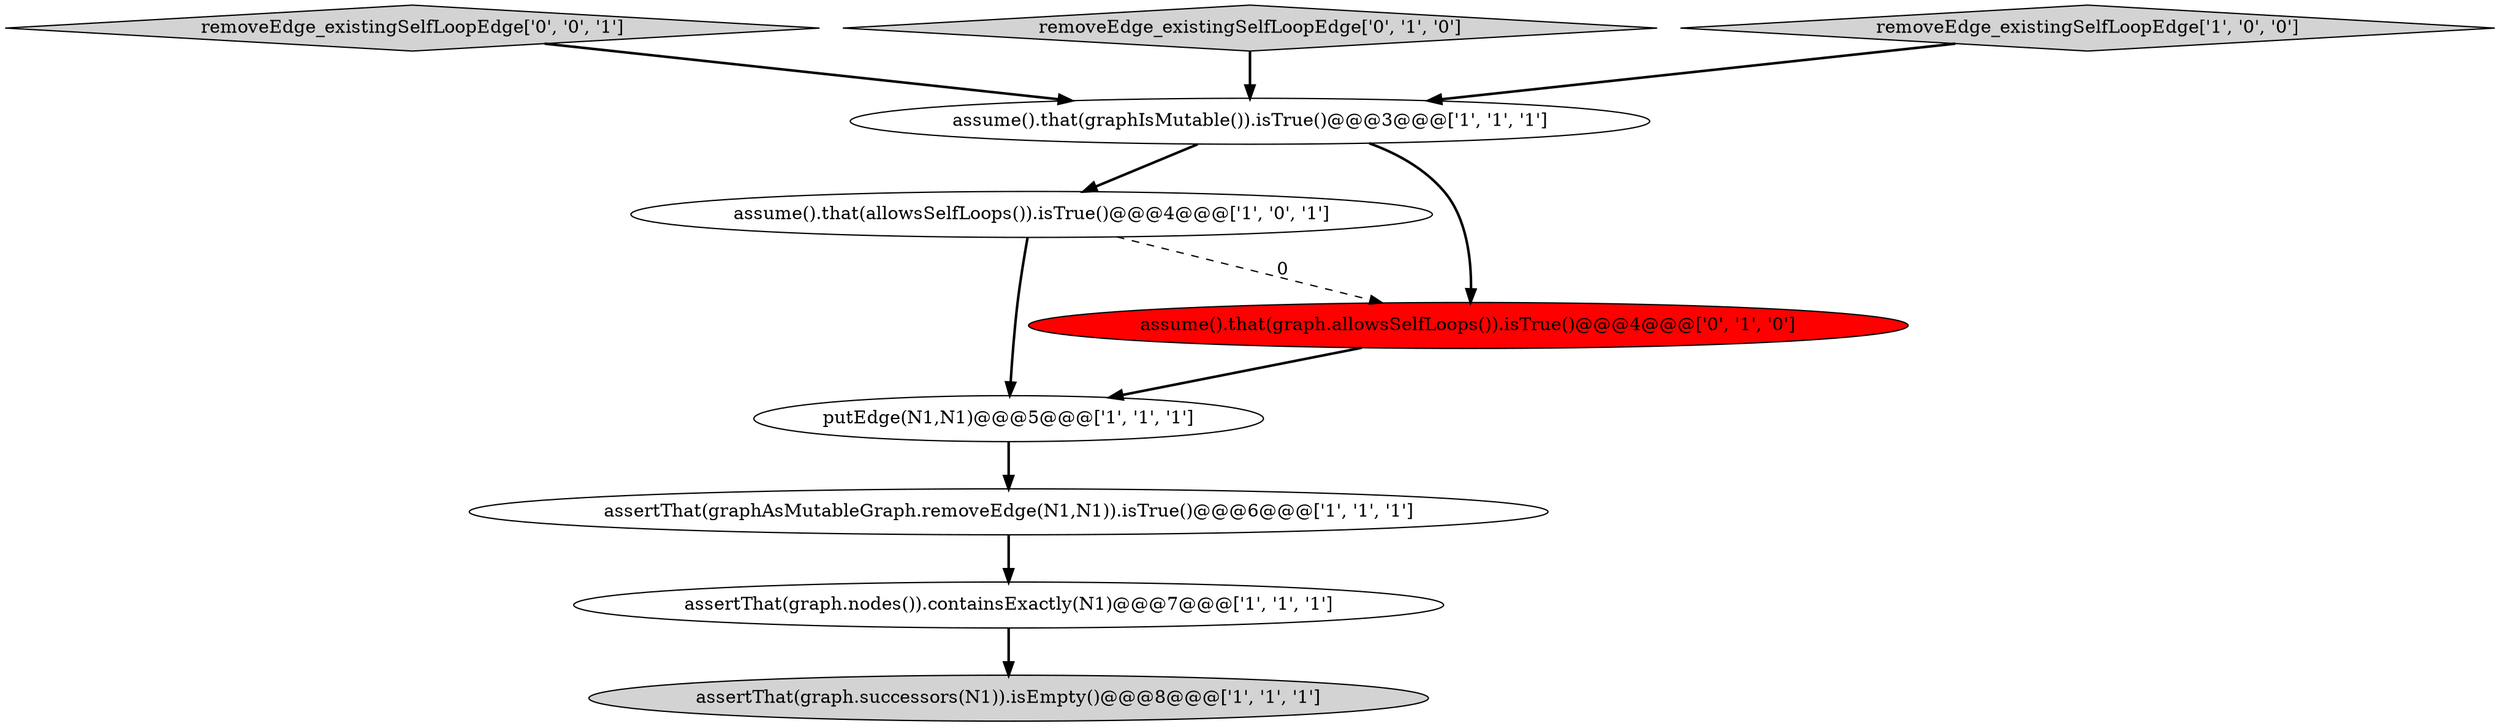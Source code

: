 digraph {
9 [style = filled, label = "removeEdge_existingSelfLoopEdge['0', '0', '1']", fillcolor = lightgray, shape = diamond image = "AAA0AAABBB3BBB"];
6 [style = filled, label = "assume().that(allowsSelfLoops()).isTrue()@@@4@@@['1', '0', '1']", fillcolor = white, shape = ellipse image = "AAA0AAABBB1BBB"];
7 [style = filled, label = "removeEdge_existingSelfLoopEdge['0', '1', '0']", fillcolor = lightgray, shape = diamond image = "AAA0AAABBB2BBB"];
2 [style = filled, label = "removeEdge_existingSelfLoopEdge['1', '0', '0']", fillcolor = lightgray, shape = diamond image = "AAA0AAABBB1BBB"];
3 [style = filled, label = "putEdge(N1,N1)@@@5@@@['1', '1', '1']", fillcolor = white, shape = ellipse image = "AAA0AAABBB1BBB"];
0 [style = filled, label = "assertThat(graphAsMutableGraph.removeEdge(N1,N1)).isTrue()@@@6@@@['1', '1', '1']", fillcolor = white, shape = ellipse image = "AAA0AAABBB1BBB"];
8 [style = filled, label = "assume().that(graph.allowsSelfLoops()).isTrue()@@@4@@@['0', '1', '0']", fillcolor = red, shape = ellipse image = "AAA1AAABBB2BBB"];
5 [style = filled, label = "assertThat(graph.nodes()).containsExactly(N1)@@@7@@@['1', '1', '1']", fillcolor = white, shape = ellipse image = "AAA0AAABBB1BBB"];
4 [style = filled, label = "assume().that(graphIsMutable()).isTrue()@@@3@@@['1', '1', '1']", fillcolor = white, shape = ellipse image = "AAA0AAABBB1BBB"];
1 [style = filled, label = "assertThat(graph.successors(N1)).isEmpty()@@@8@@@['1', '1', '1']", fillcolor = lightgray, shape = ellipse image = "AAA0AAABBB1BBB"];
6->3 [style = bold, label=""];
5->1 [style = bold, label=""];
4->8 [style = bold, label=""];
6->8 [style = dashed, label="0"];
7->4 [style = bold, label=""];
4->6 [style = bold, label=""];
2->4 [style = bold, label=""];
3->0 [style = bold, label=""];
9->4 [style = bold, label=""];
0->5 [style = bold, label=""];
8->3 [style = bold, label=""];
}
